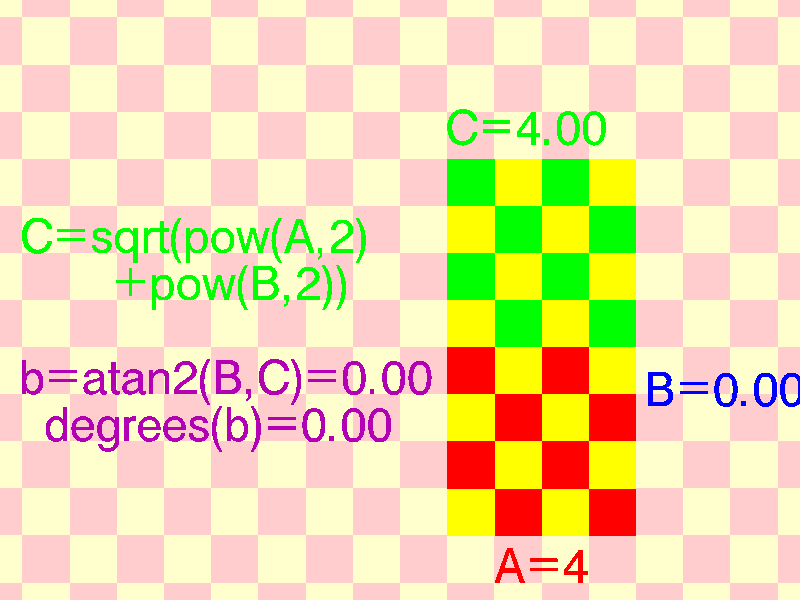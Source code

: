 // Persistence Of Vision Raytracer version 3.5 sample file.
// FLOAT4.POV
// Animate this scene with clock values +ki0.0 to +kf1.0
// Demonstrate sqrt, pow, degrees & atan2 as well as Pythagorean Theorm
// using a 3-4-5 triangle and some boxes.

global_settings { assumed_gamma 2.2 }

#include "colors.inc"

#declare Rad=1/6;
#declare Font="cyrvetic.ttf"

camera {
   location  <0, 0, -140>
   direction <0, 0,  11>
   look_at   <0, 0,   0>
}

light_source { <5000, 10000, -20000> color White}
plane { z, Rad hollow on pigment {checker color rgb <1,.8,.8> color rgb <1,1,.8>} }

#declare A=4;
#declare B=3*clock;
#declare C=sqrt(pow(A,2)+pow(B,2));
#declare Angle_b=atan2(B,A);
#declare b_Degrees=degrees(Angle_b);

union {
  box{0,<A,-A,1>
    pigment {checker Yellow , Red}
  }

  box{0,<B,B,1>
    pigment {checker Yellow , Blue}
    translate x*A
  }
  box{0,<C,C,1>
    pigment {checker Yellow , Green}
    rotate z*b_Degrees
  }

  intersection{
    box{0,2}
    cylinder{-z,z,2}
    cylinder{-z,z,1.75 inverse}
    translate z*.1
    pigment{Magenta*.7}
  }

  text{ttf Font "A=4",0.1,0 translate <1,-5,0> pigment{Red}}
  text{ttf Font concat("B=",str(B,1,2)),0.1,0 translate <4.25,-1.25,0> pigment{Blue}}
  text{ttf Font "C=sqrt(pow(A,2)",0.1,0  translate <-9,2,0> pigment{Green}}
  text{ttf Font "+pow(B,2))",0.1,0  translate <-7,1,0> pigment{Green}}
  text{ttf Font concat("C=",str(C,1,2)),0.1,0 pigment{Green}
       translate (C+0.3)*y
       rotate z*b_Degrees
      }
  text{ttf Font concat("b=atan2(B,C)=",str(Angle_b,1,2)),0.1,0 translate <-9,-1,0> pigment{Magenta*.7}}
  text{ttf Font concat("degrees(b)=",str(b_Degrees,1,2)),0.1,0 translate <-8.5,-2,0> pigment{Magenta*.7}}

  translate x-y
}
